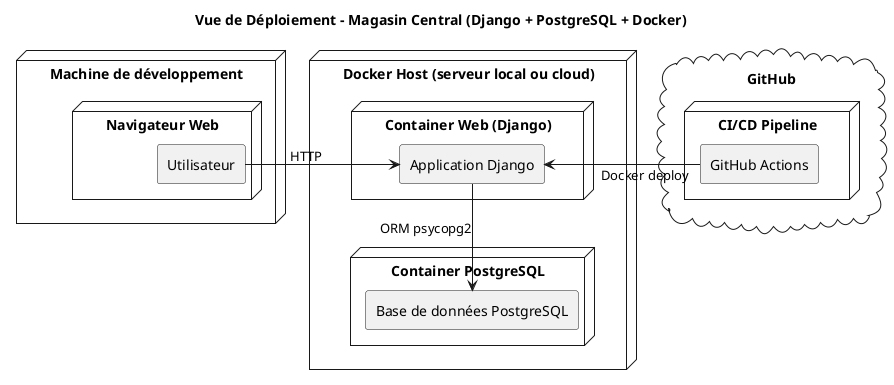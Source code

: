 @startuml vue-deploiement
title Vue de Déploiement - Magasin Central (Django + PostgreSQL + Docker)

skinparam linetype ortho
skinparam componentStyle rectangle
skinparam defaultTextAlignment center

node "Machine de développement" as dev {
  node "Navigateur Web" as browser {
    component user as "Utilisateur"
  }
}

cloud "GitHub" {
  node "CI/CD Pipeline" {
    component github_actions as "GitHub Actions"
  }
}

node "Docker Host (serveur local ou cloud)" as docker_host {
  node "Container Web (Django)" as container_web {
    component app_django as "Application Django"
  }

  node "Container PostgreSQL" as container_db {
    component db_postgres as "Base de données PostgreSQL"
  }

  app_django --> db_postgres : ORM psycopg2
}

user -right-> app_django : HTTP
github_actions -right-> app_django : Docker deploy

@enduml
